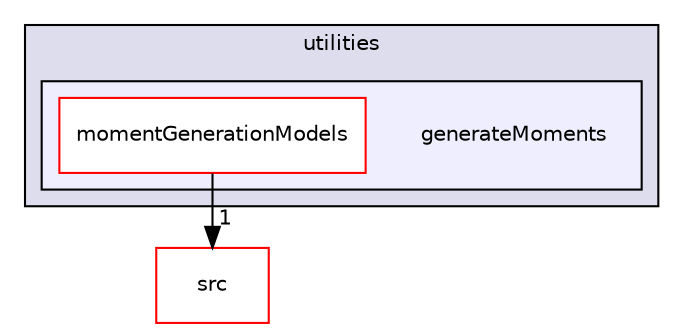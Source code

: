 digraph "generateMoments" {
  bgcolor=transparent;
  compound=true
  node [ fontsize="10", fontname="Helvetica"];
  edge [ labelfontsize="10", labelfontname="Helvetica"];
  subgraph clusterdir_a740ba71acc8f57051af57c325cf1aa6 {
    graph [ bgcolor="#ddddee", pencolor="black", label="utilities" fontname="Helvetica", fontsize="10", URL="dir_a740ba71acc8f57051af57c325cf1aa6.html"]
  subgraph clusterdir_c1a7d52594e9fc42fe1c630af0bab07c {
    graph [ bgcolor="#eeeeff", pencolor="black", label="" URL="dir_c1a7d52594e9fc42fe1c630af0bab07c.html"];
    dir_c1a7d52594e9fc42fe1c630af0bab07c [shape=plaintext label="generateMoments"];
    dir_538b51c5cb33798fc1532c9c9bb5db7b [shape=box label="momentGenerationModels" color="red" fillcolor="white" style="filled" URL="dir_538b51c5cb33798fc1532c9c9bb5db7b.html"];
  }
  }
  dir_68267d1309a1af8e8297ef4c3efbcdba [shape=box label="src" color="red" URL="dir_68267d1309a1af8e8297ef4c3efbcdba.html"];
  dir_538b51c5cb33798fc1532c9c9bb5db7b->dir_68267d1309a1af8e8297ef4c3efbcdba [headlabel="1", labeldistance=1.5 headhref="dir_000019_000000.html"];
}

